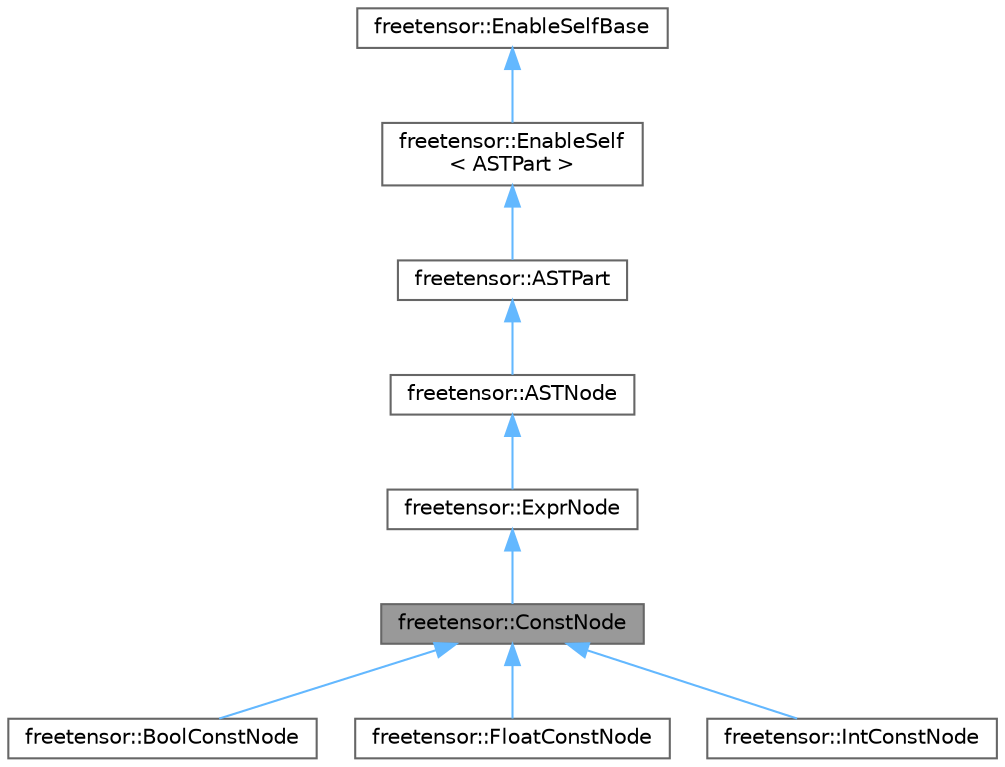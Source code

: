 digraph "freetensor::ConstNode"
{
 // LATEX_PDF_SIZE
  bgcolor="transparent";
  edge [fontname=Helvetica,fontsize=10,labelfontname=Helvetica,labelfontsize=10];
  node [fontname=Helvetica,fontsize=10,shape=box,height=0.2,width=0.4];
  Node1 [label="freetensor::ConstNode",height=0.2,width=0.4,color="gray40", fillcolor="grey60", style="filled", fontcolor="black",tooltip=" "];
  Node2 -> Node1 [dir="back",color="steelblue1",style="solid"];
  Node2 [label="freetensor::ExprNode",height=0.2,width=0.4,color="gray40", fillcolor="white", style="filled",URL="$classfreetensor_1_1ExprNode.html",tooltip=" "];
  Node3 -> Node2 [dir="back",color="steelblue1",style="solid"];
  Node3 [label="freetensor::ASTNode",height=0.2,width=0.4,color="gray40", fillcolor="white", style="filled",URL="$classfreetensor_1_1ASTNode.html",tooltip=" "];
  Node4 -> Node3 [dir="back",color="steelblue1",style="solid"];
  Node4 [label="freetensor::ASTPart",height=0.2,width=0.4,color="gray40", fillcolor="white", style="filled",URL="$classfreetensor_1_1ASTPart.html",tooltip=" "];
  Node5 -> Node4 [dir="back",color="steelblue1",style="solid"];
  Node5 [label="freetensor::EnableSelf\l\< ASTPart \>",height=0.2,width=0.4,color="gray40", fillcolor="white", style="filled",URL="$classfreetensor_1_1EnableSelf.html",tooltip=" "];
  Node6 -> Node5 [dir="back",color="steelblue1",style="solid"];
  Node6 [label="freetensor::EnableSelfBase",height=0.2,width=0.4,color="gray40", fillcolor="white", style="filled",URL="$classfreetensor_1_1EnableSelfBase.html",tooltip=" "];
  Node1 -> Node7 [dir="back",color="steelblue1",style="solid"];
  Node7 [label="freetensor::BoolConstNode",height=0.2,width=0.4,color="gray40", fillcolor="white", style="filled",URL="$classfreetensor_1_1BoolConstNode.html",tooltip=" "];
  Node1 -> Node8 [dir="back",color="steelblue1",style="solid"];
  Node8 [label="freetensor::FloatConstNode",height=0.2,width=0.4,color="gray40", fillcolor="white", style="filled",URL="$classfreetensor_1_1FloatConstNode.html",tooltip=" "];
  Node1 -> Node9 [dir="back",color="steelblue1",style="solid"];
  Node9 [label="freetensor::IntConstNode",height=0.2,width=0.4,color="gray40", fillcolor="white", style="filled",URL="$classfreetensor_1_1IntConstNode.html",tooltip=" "];
}
